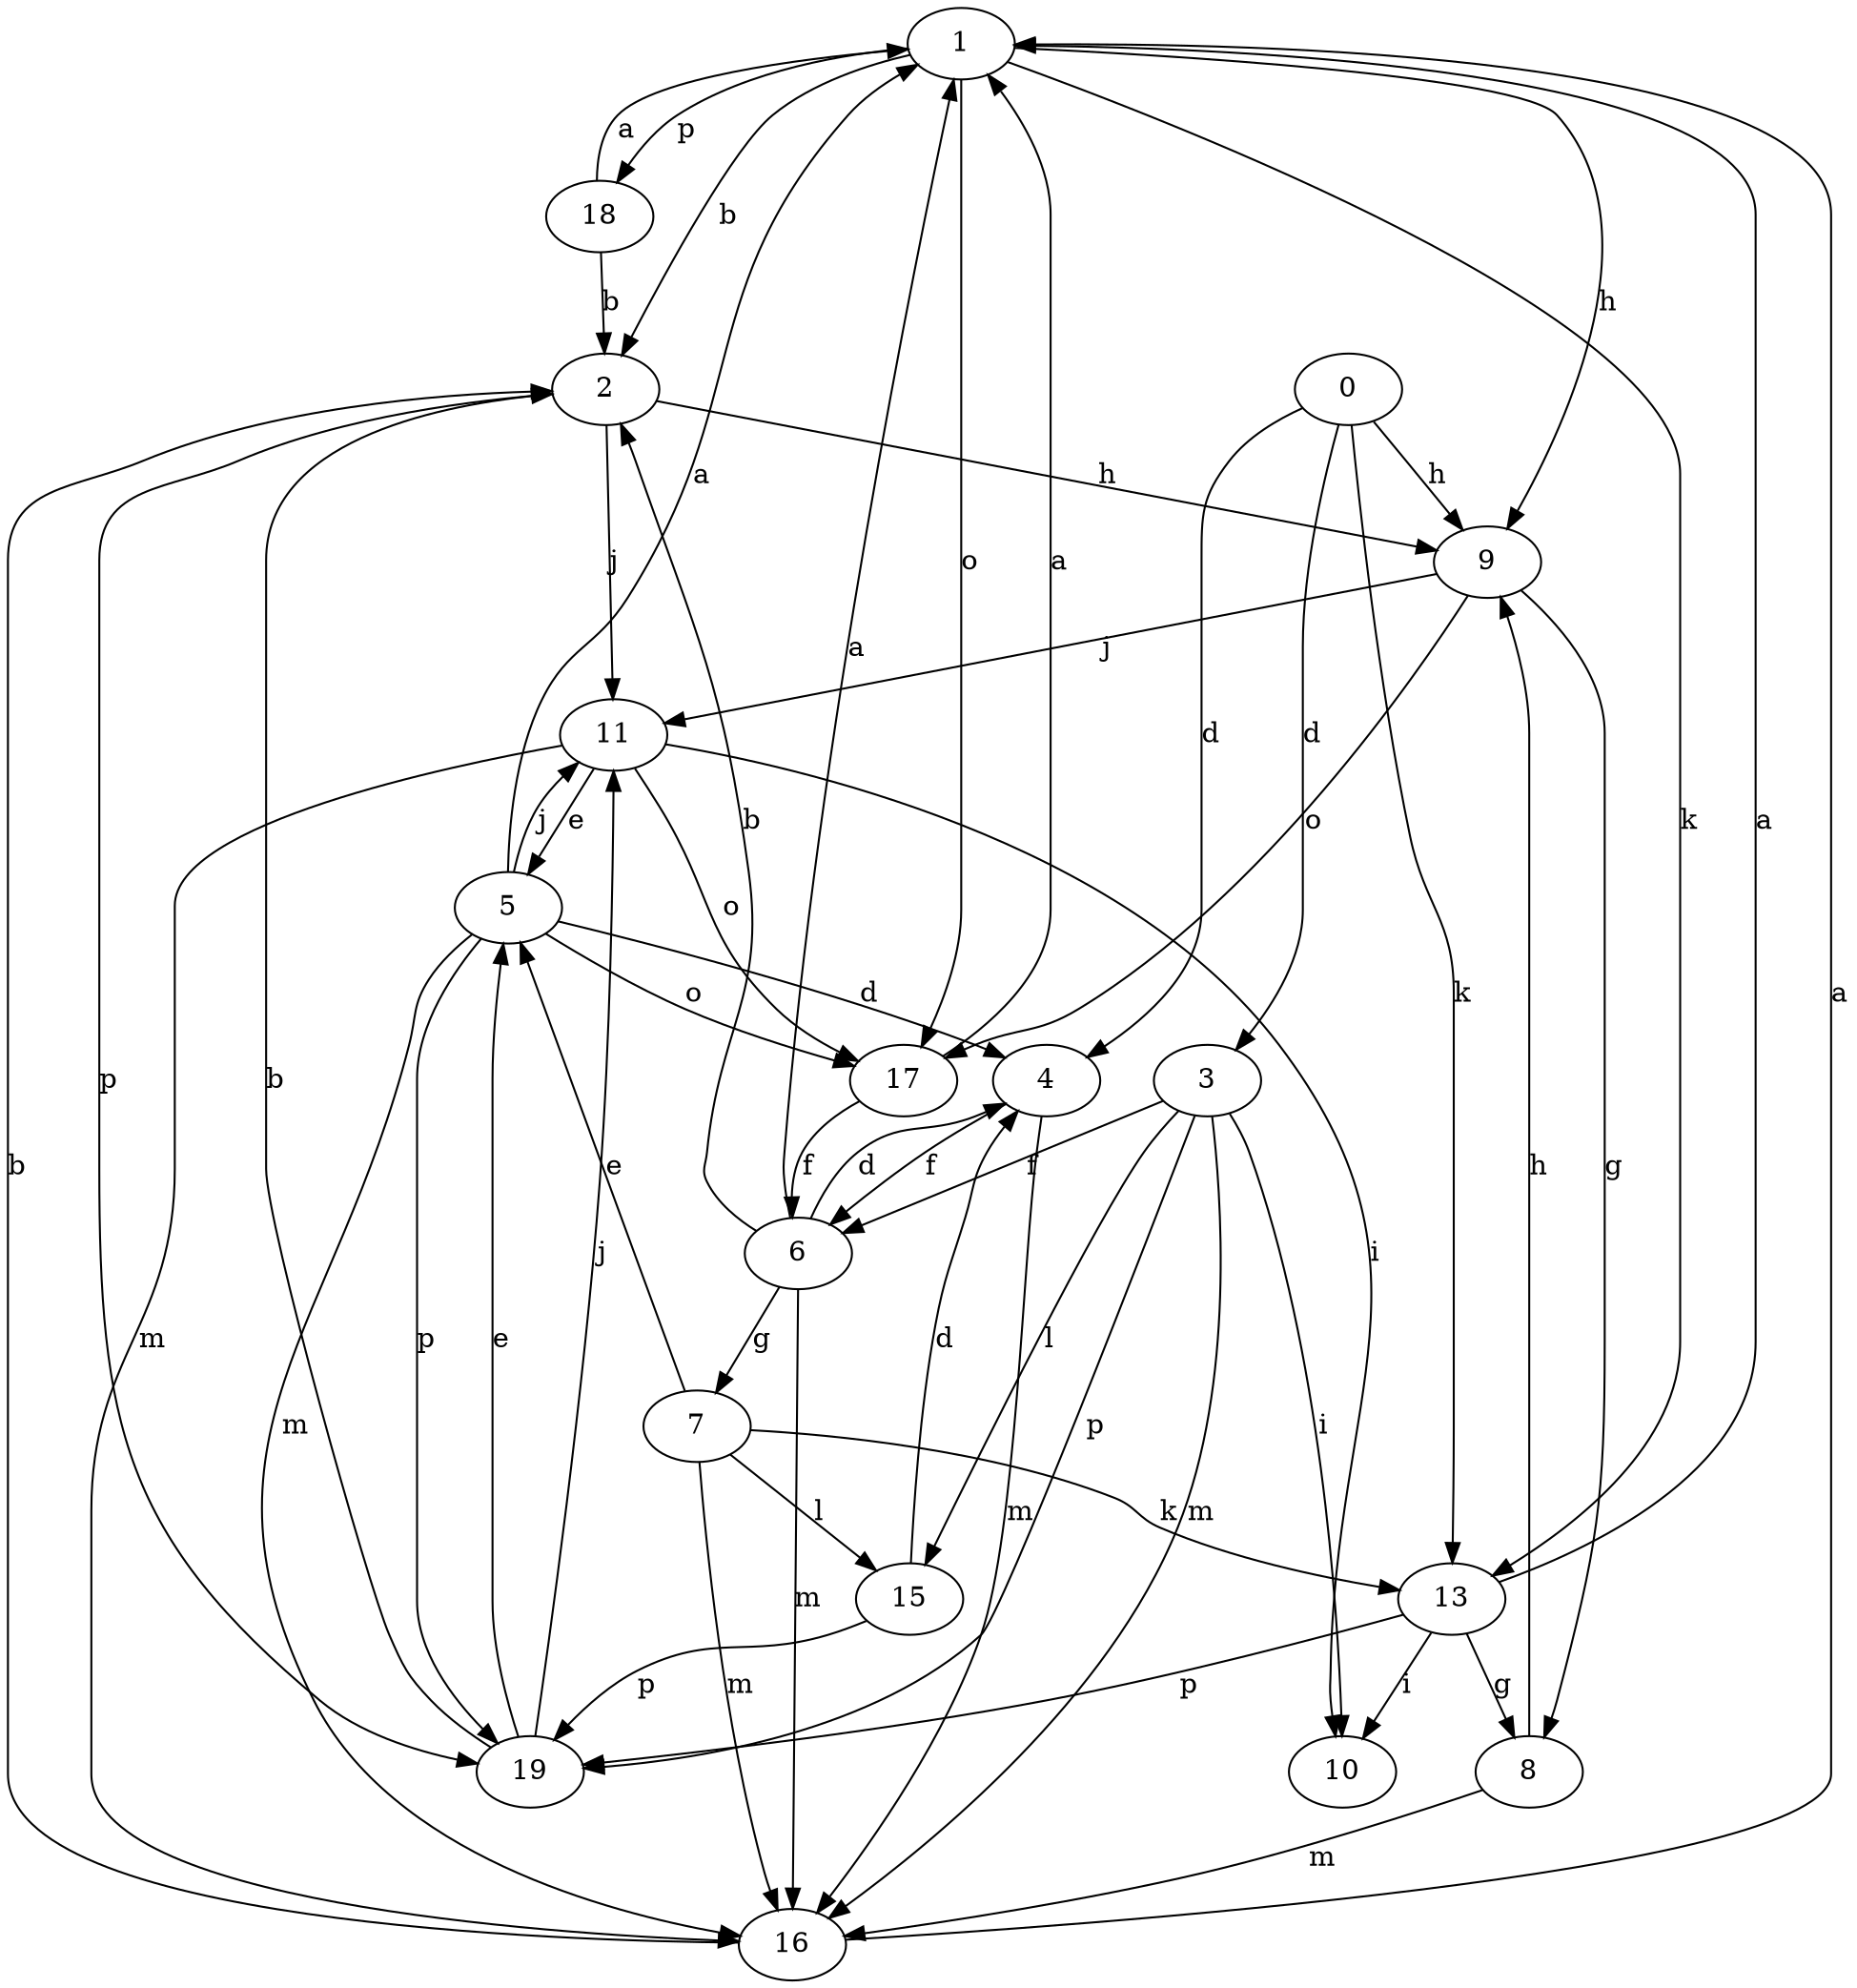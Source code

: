 strict digraph  {
1;
2;
3;
4;
5;
6;
7;
8;
9;
10;
11;
0;
13;
15;
16;
17;
18;
19;
1 -> 2  [label=b];
1 -> 9  [label=h];
1 -> 13  [label=k];
1 -> 17  [label=o];
1 -> 18  [label=p];
2 -> 9  [label=h];
2 -> 11  [label=j];
2 -> 19  [label=p];
3 -> 6  [label=f];
3 -> 10  [label=i];
3 -> 15  [label=l];
3 -> 16  [label=m];
3 -> 19  [label=p];
4 -> 6  [label=f];
4 -> 16  [label=m];
5 -> 1  [label=a];
5 -> 4  [label=d];
5 -> 11  [label=j];
5 -> 16  [label=m];
5 -> 17  [label=o];
5 -> 19  [label=p];
6 -> 1  [label=a];
6 -> 2  [label=b];
6 -> 4  [label=d];
6 -> 7  [label=g];
6 -> 16  [label=m];
7 -> 5  [label=e];
7 -> 13  [label=k];
7 -> 15  [label=l];
7 -> 16  [label=m];
8 -> 9  [label=h];
8 -> 16  [label=m];
9 -> 8  [label=g];
9 -> 11  [label=j];
9 -> 17  [label=o];
11 -> 5  [label=e];
11 -> 10  [label=i];
11 -> 16  [label=m];
11 -> 17  [label=o];
0 -> 3  [label=d];
0 -> 4  [label=d];
0 -> 9  [label=h];
0 -> 13  [label=k];
13 -> 1  [label=a];
13 -> 8  [label=g];
13 -> 10  [label=i];
13 -> 19  [label=p];
15 -> 4  [label=d];
15 -> 19  [label=p];
16 -> 1  [label=a];
16 -> 2  [label=b];
17 -> 1  [label=a];
17 -> 6  [label=f];
18 -> 1  [label=a];
18 -> 2  [label=b];
19 -> 2  [label=b];
19 -> 5  [label=e];
19 -> 11  [label=j];
}
